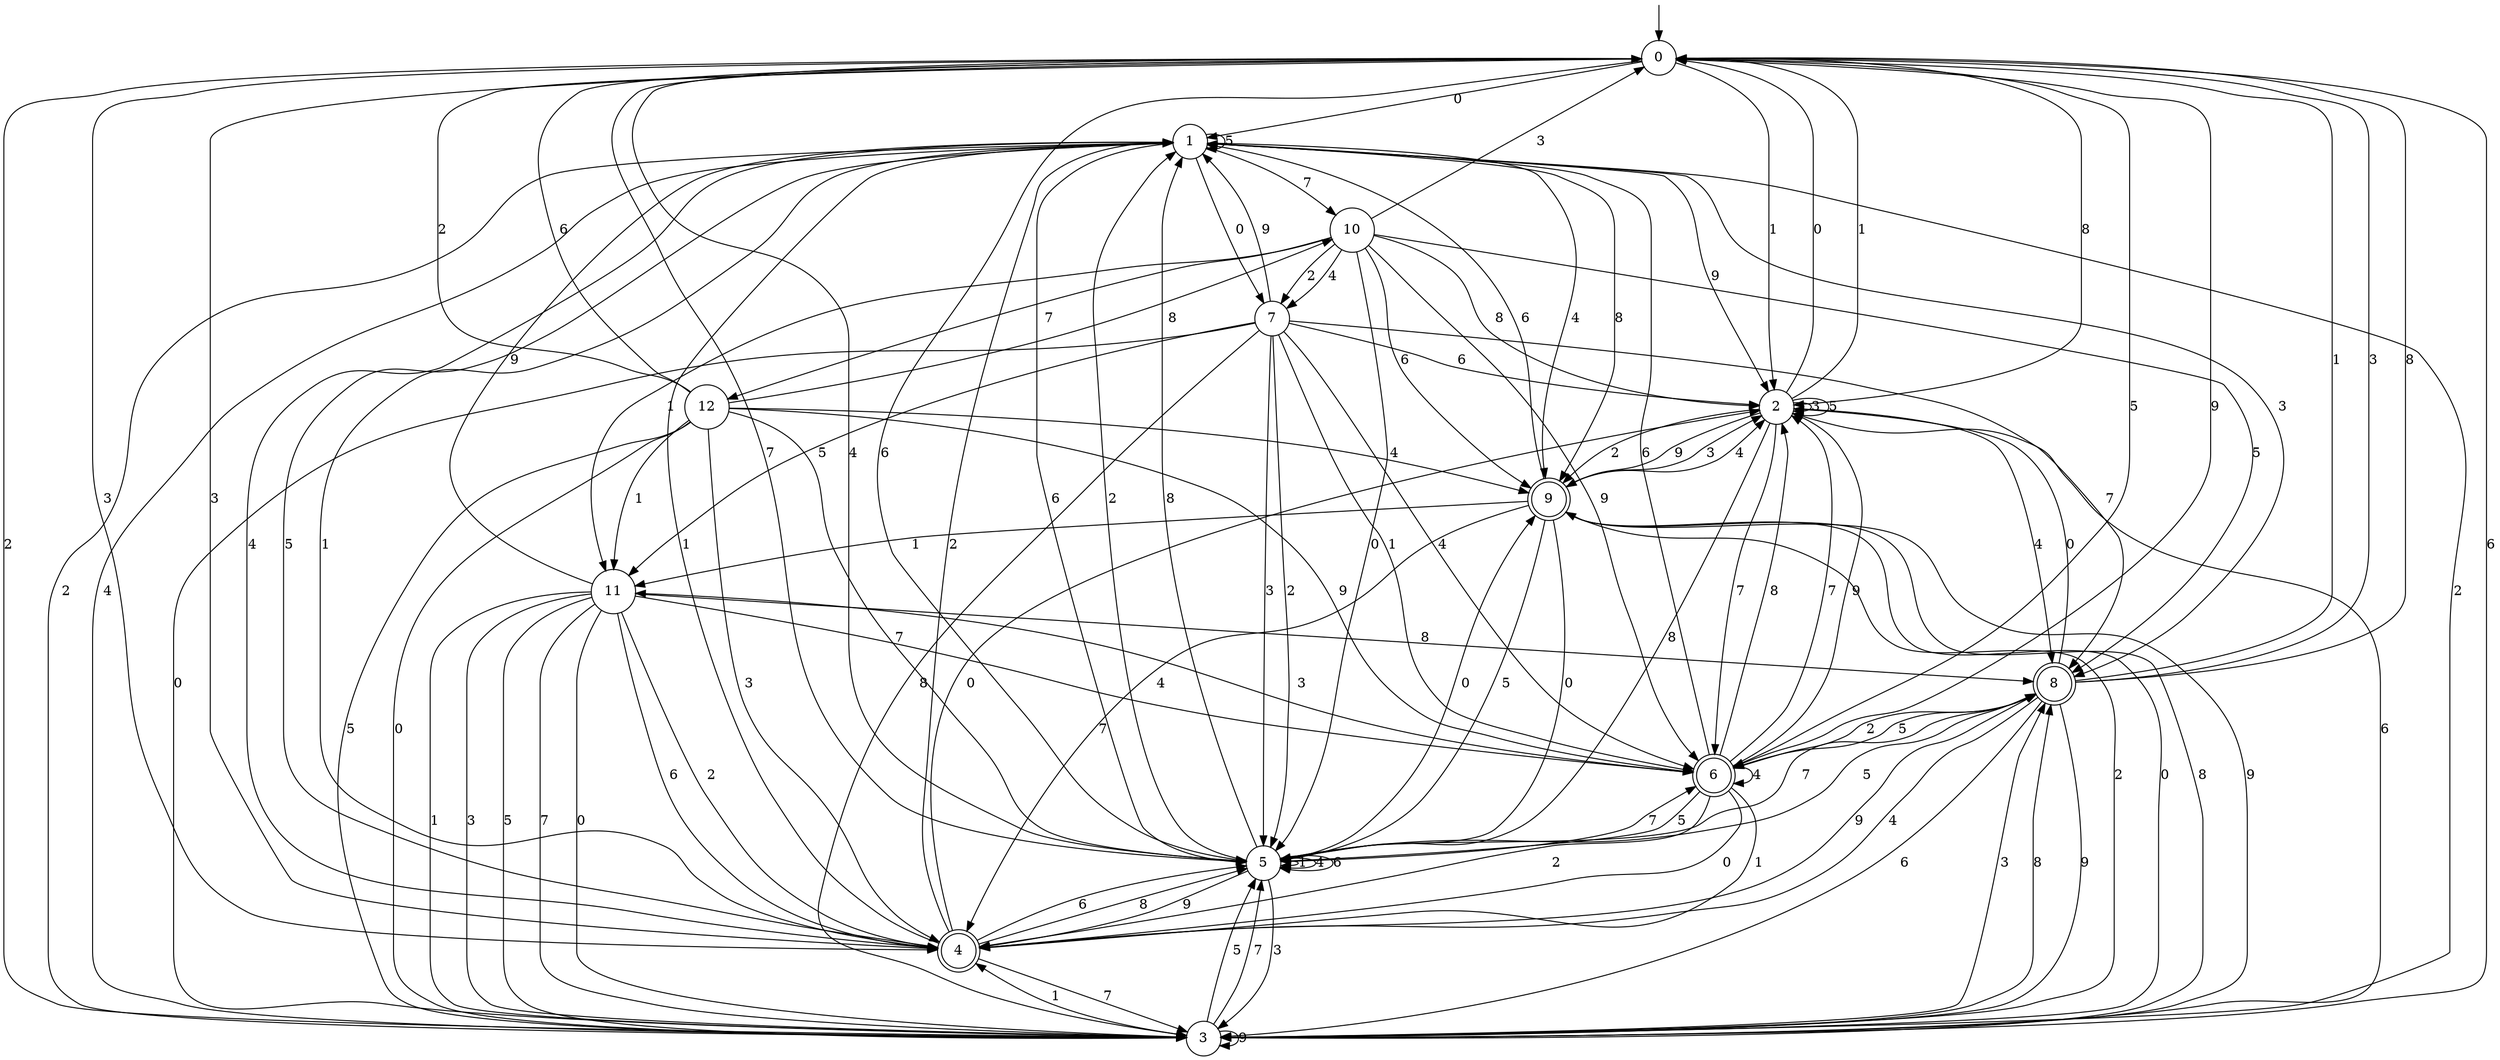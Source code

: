 digraph g {

	s0 [shape="circle" label="0"];
	s1 [shape="circle" label="1"];
	s2 [shape="circle" label="2"];
	s3 [shape="circle" label="3"];
	s4 [shape="doublecircle" label="4"];
	s5 [shape="circle" label="5"];
	s6 [shape="doublecircle" label="6"];
	s7 [shape="circle" label="7"];
	s8 [shape="doublecircle" label="8"];
	s9 [shape="doublecircle" label="9"];
	s10 [shape="circle" label="10"];
	s11 [shape="circle" label="11"];
	s12 [shape="circle" label="12"];
	s0 -> s1 [label="0"];
	s0 -> s2 [label="1"];
	s0 -> s3 [label="2"];
	s0 -> s4 [label="3"];
	s0 -> s5 [label="4"];
	s0 -> s6 [label="5"];
	s0 -> s5 [label="6"];
	s0 -> s5 [label="7"];
	s0 -> s2 [label="8"];
	s0 -> s6 [label="9"];
	s1 -> s7 [label="0"];
	s1 -> s4 [label="1"];
	s1 -> s3 [label="2"];
	s1 -> s8 [label="3"];
	s1 -> s9 [label="4"];
	s1 -> s1 [label="5"];
	s1 -> s5 [label="6"];
	s1 -> s10 [label="7"];
	s1 -> s9 [label="8"];
	s1 -> s2 [label="9"];
	s2 -> s0 [label="0"];
	s2 -> s0 [label="1"];
	s2 -> s9 [label="2"];
	s2 -> s2 [label="3"];
	s2 -> s8 [label="4"];
	s2 -> s2 [label="5"];
	s2 -> s3 [label="6"];
	s2 -> s6 [label="7"];
	s2 -> s5 [label="8"];
	s2 -> s9 [label="9"];
	s3 -> s9 [label="0"];
	s3 -> s4 [label="1"];
	s3 -> s1 [label="2"];
	s3 -> s8 [label="3"];
	s3 -> s1 [label="4"];
	s3 -> s5 [label="5"];
	s3 -> s0 [label="6"];
	s3 -> s5 [label="7"];
	s3 -> s8 [label="8"];
	s3 -> s3 [label="9"];
	s4 -> s2 [label="0"];
	s4 -> s1 [label="1"];
	s4 -> s1 [label="2"];
	s4 -> s0 [label="3"];
	s4 -> s1 [label="4"];
	s4 -> s1 [label="5"];
	s4 -> s5 [label="6"];
	s4 -> s3 [label="7"];
	s4 -> s5 [label="8"];
	s4 -> s8 [label="9"];
	s5 -> s9 [label="0"];
	s5 -> s5 [label="1"];
	s5 -> s1 [label="2"];
	s5 -> s3 [label="3"];
	s5 -> s5 [label="4"];
	s5 -> s8 [label="5"];
	s5 -> s5 [label="6"];
	s5 -> s6 [label="7"];
	s5 -> s1 [label="8"];
	s5 -> s4 [label="9"];
	s6 -> s4 [label="0"];
	s6 -> s4 [label="1"];
	s6 -> s4 [label="2"];
	s6 -> s11 [label="3"];
	s6 -> s6 [label="4"];
	s6 -> s5 [label="5"];
	s6 -> s1 [label="6"];
	s6 -> s2 [label="7"];
	s6 -> s2 [label="8"];
	s6 -> s2 [label="9"];
	s7 -> s3 [label="0"];
	s7 -> s6 [label="1"];
	s7 -> s5 [label="2"];
	s7 -> s5 [label="3"];
	s7 -> s6 [label="4"];
	s7 -> s11 [label="5"];
	s7 -> s2 [label="6"];
	s7 -> s8 [label="7"];
	s7 -> s3 [label="8"];
	s7 -> s1 [label="9"];
	s8 -> s2 [label="0"];
	s8 -> s0 [label="1"];
	s8 -> s6 [label="2"];
	s8 -> s0 [label="3"];
	s8 -> s4 [label="4"];
	s8 -> s6 [label="5"];
	s8 -> s3 [label="6"];
	s8 -> s5 [label="7"];
	s8 -> s0 [label="8"];
	s8 -> s3 [label="9"];
	s9 -> s5 [label="0"];
	s9 -> s11 [label="1"];
	s9 -> s3 [label="2"];
	s9 -> s2 [label="3"];
	s9 -> s2 [label="4"];
	s9 -> s5 [label="5"];
	s9 -> s1 [label="6"];
	s9 -> s4 [label="7"];
	s9 -> s3 [label="8"];
	s9 -> s3 [label="9"];
	s10 -> s5 [label="0"];
	s10 -> s11 [label="1"];
	s10 -> s7 [label="2"];
	s10 -> s0 [label="3"];
	s10 -> s7 [label="4"];
	s10 -> s8 [label="5"];
	s10 -> s9 [label="6"];
	s10 -> s12 [label="7"];
	s10 -> s2 [label="8"];
	s10 -> s6 [label="9"];
	s11 -> s3 [label="0"];
	s11 -> s3 [label="1"];
	s11 -> s4 [label="2"];
	s11 -> s3 [label="3"];
	s11 -> s6 [label="4"];
	s11 -> s3 [label="5"];
	s11 -> s4 [label="6"];
	s11 -> s3 [label="7"];
	s11 -> s8 [label="8"];
	s11 -> s1 [label="9"];
	s12 -> s3 [label="0"];
	s12 -> s11 [label="1"];
	s12 -> s0 [label="2"];
	s12 -> s4 [label="3"];
	s12 -> s9 [label="4"];
	s12 -> s3 [label="5"];
	s12 -> s0 [label="6"];
	s12 -> s5 [label="7"];
	s12 -> s10 [label="8"];
	s12 -> s6 [label="9"];

__start0 [label="" shape="none" width="0" height="0"];
__start0 -> s0;

}
